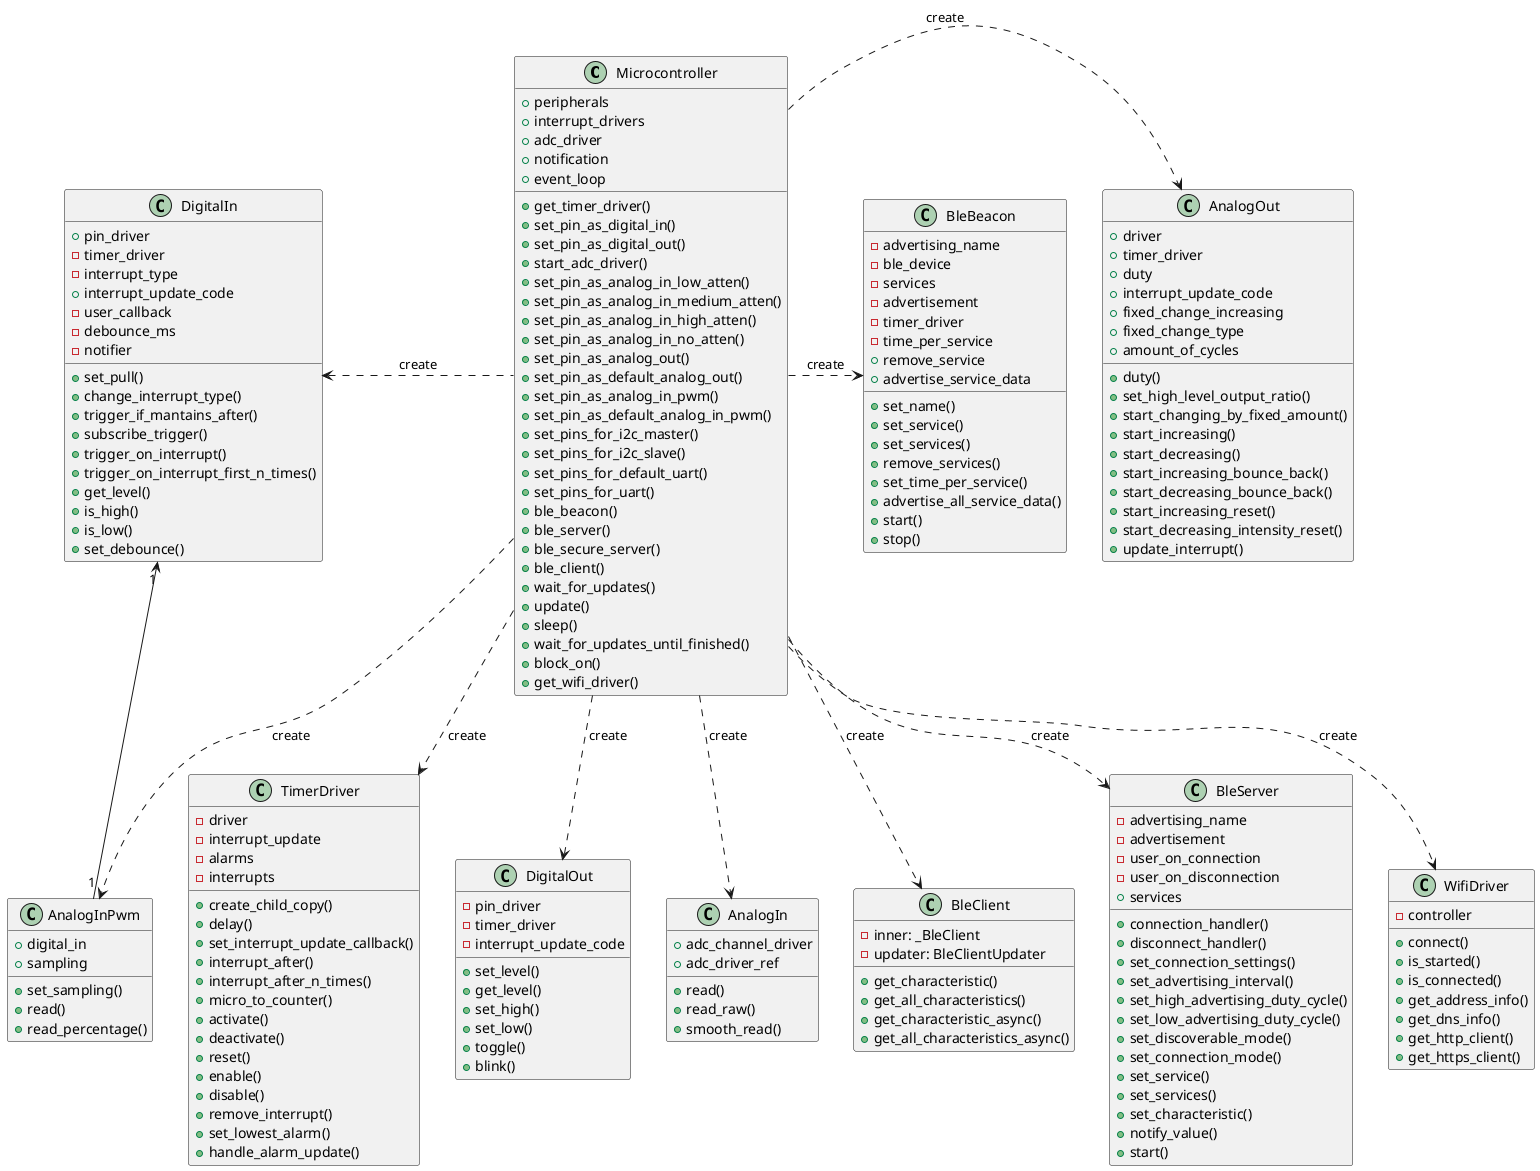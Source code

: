 @startuml Microcontroller general

class Microcontroller {
    + peripherals 
    + interrupt_drivers 
    + adc_driver 
    + notification 
    + event_loop 
    + get_timer_driver()  
    + set_pin_as_digital_in()  
    + set_pin_as_digital_out()  
    + start_adc_driver()
    + set_pin_as_analog_in_low_atten() 
    + set_pin_as_analog_in_medium_atten() 
    + set_pin_as_analog_in_high_atten() 
    + set_pin_as_analog_in_no_atten() 
    + set_pin_as_analog_out() 
    + set_pin_as_default_analog_out() 
    + set_pin_as_analog_in_pwm() 
    + set_pin_as_default_analog_in_pwm() 
    + set_pins_for_i2c_master() 
    + set_pins_for_i2c_slave() 
    + set_pins_for_default_uart() 
    + set_pins_for_uart() 
    + ble_beacon() 
    + ble_server() 
    + ble_secure_server() 
    + ble_client() 
    + wait_for_updates()
    + update() 
    + sleep() 
    + wait_for_updates_until_finished()
    + block_on()
    + get_wifi_driver()
}

class TimerDriver{
    -driver
    -interrupt_update
    -alarms
    -interrupts
    +create_child_copy()
    +delay()
    +set_interrupt_update_callback()
    +interrupt_after()
    +interrupt_after_n_times()
    +micro_to_counter()
    +activate()
    +deactivate()
    +reset()
    +enable()
    +disable()
    +remove_interrupt()
    +set_lowest_alarm()
    +handle_alarm_update()
}


class DigitalIn{
    + pin_driver 
    - timer_driver 
    - interrupt_type
    + interrupt_update_code 
    - user_callback
    - debounce_ms 
    - notifier
    + set_pull() 
    + change_interrupt_type() 
    + trigger_if_mantains_after() 
    + subscribe_trigger() 
    + trigger_on_interrupt() 
    + trigger_on_interrupt_first_n_times() 
    + get_level() 
    + is_high() 
    + is_low() 
    + set_debounce() 
}

class DigitalOut{
    - pin_driver
    - timer_driver
    - interrupt_update_code
    + set_level() 
    + get_level() 
    + set_high() 
    + set_low() 
    + toggle() 
    + blink() 
}

class AnalogInPwm {
    + digital_in 
    + sampling 
    + set_sampling() 
    + read() 
    + read_percentage() 
}

class AnalogIn {
    + adc_channel_driver
    + adc_driver_ref
    + read() 
    + read_raw() 
    + smooth_read() 
}

class AnalogOut {
    + driver
    + timer_driver
    + duty
    + interrupt_update_code
    + fixed_change_increasing
    + fixed_change_type
    + amount_of_cycles
    + duty()
    + set_high_level_output_ratio()
    + start_changing_by_fixed_amount()
    + start_increasing()
    + start_decreasing()
    + start_increasing_bounce_back()
    + start_decreasing_bounce_back()
    + start_increasing_reset()
    + start_decreasing_intensity_reset()
    + update_interrupt()
}

class BleBeacon{
    - advertising_name
    - ble_device
    - services
    - advertisement
    - timer_driver
    - time_per_service
    + set_name()
    + set_service()
    + set_services()
    + remove_service
    + remove_services()
    + advertise_service_data
    + set_time_per_service()
    + advertise_all_service_data()
    + start()
    + stop()
}

class BleClient {
    -inner: _BleClient
    -updater: BleClientUpdater
    + get_characteristic()
    + get_all_characteristics()
    + get_characteristic_async()
    + get_all_characteristics_async()
}


class BleServer{
    -advertising_name
    -advertisement   
    -user_on_connection
    -user_on_disconnection
    +services          
    +connection_handler()
    +disconnect_handler()
    +set_connection_settings()
    +set_advertising_interval()
    +set_high_advertising_duty_cycle()
    +set_low_advertising_duty_cycle()
    +set_discoverable_mode()
    +set_connection_mode()
    +set_service()
    +set_services()
    +set_characteristic()
    +notify_value()
    +start()
}

class WifiDriver{
    -controller
    +connect()
    +is_started()
    +is_connected()
    +get_address_info()
    +get_dns_info()
    +get_http_client()
    +get_https_client()
}

Microcontroller ..> DigitalOut: create
Microcontroller ..> AnalogIn: create
Microcontroller .left.> DigitalIn: create
Microcontroller ..> AnalogInPwm: create
Microcontroller .> AnalogOut: create
Microcontroller .> BleBeacon: create
Microcontroller ..> BleClient: create
Microcontroller ..> BleServer: create
Microcontroller ..> WifiDriver: create
Microcontroller ..> TimerDriver: create
AnalogInPwm "1" --> "1" DigitalIn

@enduml